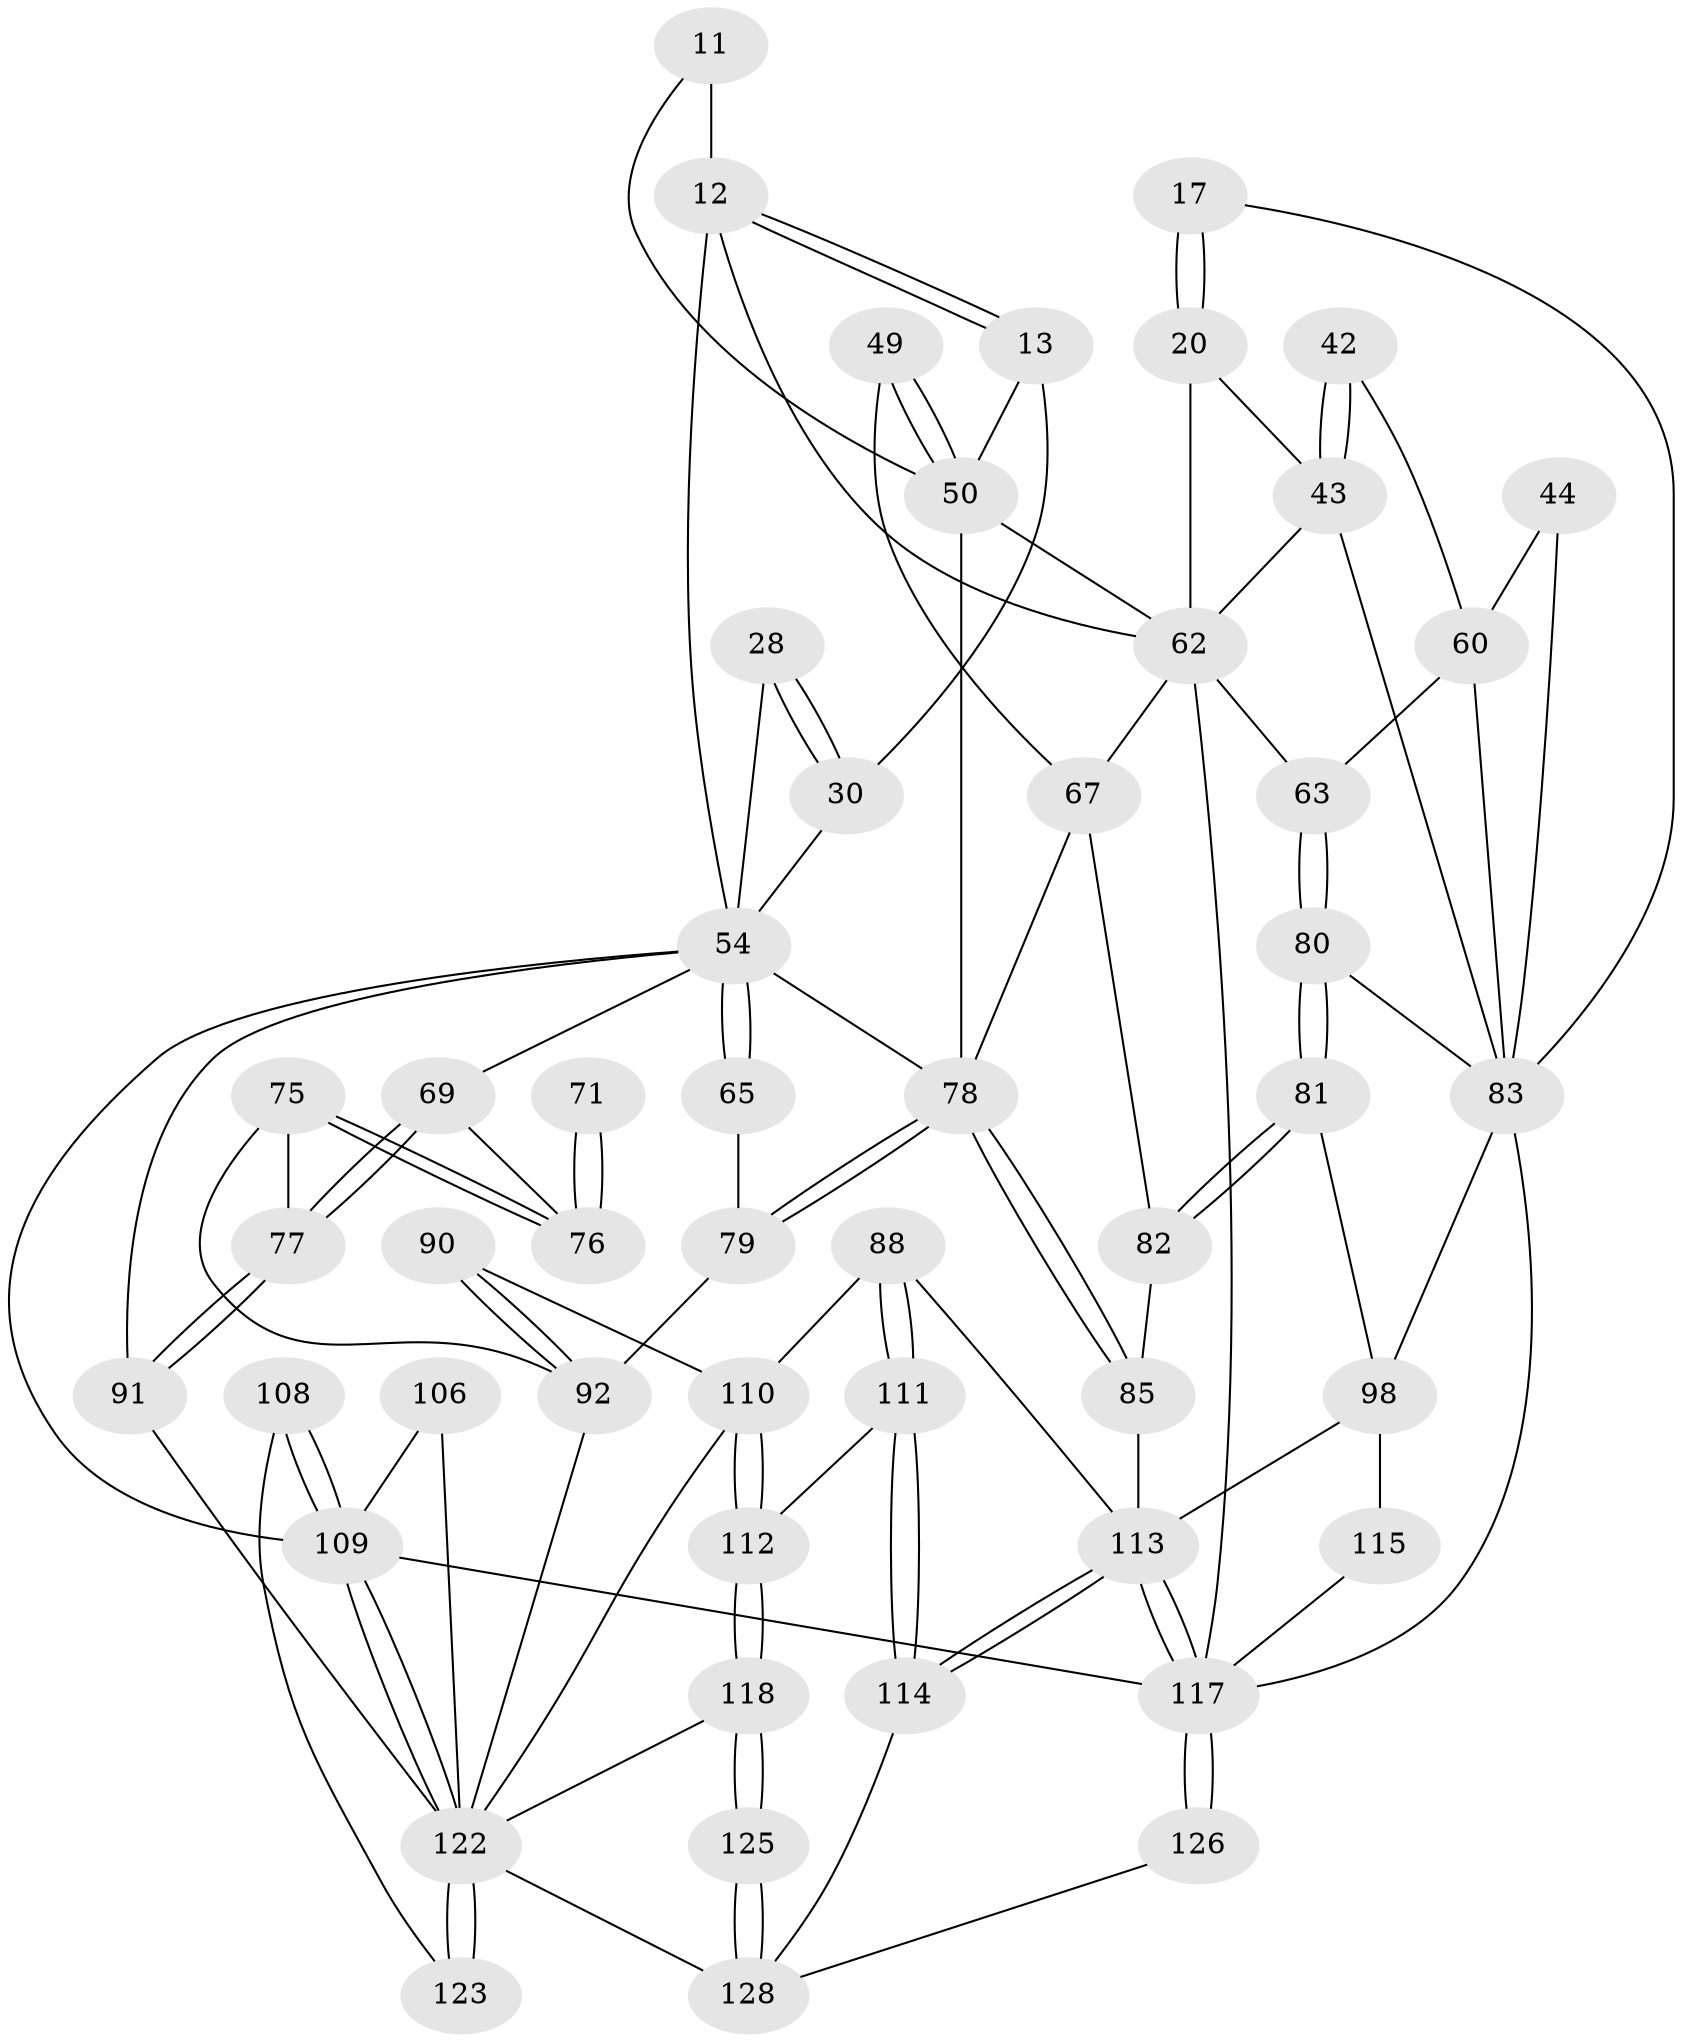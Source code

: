 // original degree distribution, {3: 0.03125, 6: 0.234375, 5: 0.515625, 4: 0.21875}
// Generated by graph-tools (version 1.1) at 2025/05/03/04/25 22:05:13]
// undirected, 51 vertices, 115 edges
graph export_dot {
graph [start="1"]
  node [color=gray90,style=filled];
  11 [pos="+0.5021895186406168+0.2076043511798118"];
  12 [pos="+0.43670192104041444+0.19805374555120148",super="+10"];
  13 [pos="+0.38734036517468945+0.2565239044129051"];
  17 [pos="+1+0.15018945488716443"];
  20 [pos="+0.8056808897987123+0.16141915330273354",super="+16"];
  28 [pos="+0.19389686241182882+0.3085665676221674"];
  30 [pos="+0.22047565294760488+0.3412573214251737",super="+14+26"];
  42 [pos="+0.8546293194780853+0.38261420820493636"];
  43 [pos="+0.738683467769894+0.37157205447120956",super="+38"];
  44 [pos="+0.9351848978199757+0.3815084026946417"];
  49 [pos="+0.5570580399691063+0.43315257254432393"];
  50 [pos="+0.5191416734066332+0.4425486161723452",super="+33+41"];
  54 [pos="+0.2122107846039396+0.3639818221848886",super="+37+36+35+27+48"];
  60 [pos="+0.9267984463436906+0.46834462603440513",super="+45+46"];
  62 [pos="+0.7426844760372466+0.5279168943434768",super="+53+51"];
  63 [pos="+0.863244950041286+0.5494952862805156",super="+61"];
  65 [pos="+0.2533012471784503+0.5068333395931205"];
  67 [pos="+0.6236390551042931+0.4844574645551089",super="+52+66"];
  69 [pos="+0.0959752754328106+0.5171094548534527"];
  71 [pos="+0.25156648977232116+0.5078429958818489"];
  75 [pos="+0.22518850323317924+0.6554019976184855"];
  76 [pos="+0.22630611916919308+0.5702654166584226",super="+70"];
  77 [pos="+0.20627614692867743+0.6544080610640866"];
  78 [pos="+0.5365991816606477+0.6359754556770266",super="+68"];
  79 [pos="+0.40574153054878354+0.6254193217028284",super="+72+64"];
  80 [pos="+0.8749865485588441+0.5641631183041026"];
  81 [pos="+0.8096448278480675+0.6979260203386275"];
  82 [pos="+0.7196928783201592+0.5552850694631705"];
  83 [pos="+0.9783443155490668+0.6032349461320742",super="+59+57"];
  85 [pos="+0.5377007443669538+0.6378193667185152",super="+84"];
  88 [pos="+0.5067486180686503+0.7118377315559161"];
  90 [pos="+0.3244534891878521+0.7258505871057317"];
  91 [pos="+0.12487273369872734+0.7069297828164566"];
  92 [pos="+0.2988424581482539+0.7289156603238184",super="+74+86"];
  98 [pos="+0.9151616045496785+0.7169194520851728",super="+93+94"];
  106 [pos="+0+0.8127520503596534"];
  108 [pos="+0+1"];
  109 [pos="+0+1",super="+3+107"];
  110 [pos="+0.3971774178514862+0.8596663958574239",super="+89"];
  111 [pos="+0.5194374521461178+0.8661242371404765"];
  112 [pos="+0.4027908845197541+0.8892714134539077"];
  113 [pos="+0.7046291634418888+0.9371081277461504",super="+105+87+95"];
  114 [pos="+0.5494528418350401+0.8945102592947639"];
  115 [pos="+0.9114402728721935+0.8453162642235972",super="+104"];
  117 [pos="+0.8241952609439077+1",super="+116+103+96"];
  118 [pos="+0.38826382073535176+0.9138197829037114"];
  122 [pos="+0.1884318620457118+1",super="+121+119+100+120"];
  123 [pos="+0.11281780998816165+0.9730369250555609"];
  125 [pos="+0.4385110511722638+1"];
  126 [pos="+0.8302317958308716+1"];
  128 [pos="+0.4430350663419273+1",super="+127+124"];
  11 -- 12 [weight=2];
  11 -- 50;
  12 -- 13;
  12 -- 13;
  12 -- 62;
  12 -- 54;
  13 -- 30;
  13 -- 50;
  17 -- 20 [weight=2];
  17 -- 20;
  17 -- 83;
  20 -- 43;
  20 -- 62;
  28 -- 30 [weight=2];
  28 -- 30;
  28 -- 54;
  30 -- 54 [weight=3];
  42 -- 43 [weight=2];
  42 -- 43;
  42 -- 60;
  43 -- 62 [weight=2];
  43 -- 83;
  44 -- 60;
  44 -- 83 [weight=2];
  49 -- 50 [weight=2];
  49 -- 50;
  49 -- 67;
  50 -- 78 [weight=2];
  50 -- 62 [weight=2];
  54 -- 65;
  54 -- 65;
  54 -- 69;
  54 -- 91;
  54 -- 109 [weight=2];
  54 -- 78;
  60 -- 63 [weight=2];
  60 -- 83;
  62 -- 67 [weight=2];
  62 -- 117;
  62 -- 63;
  63 -- 80;
  63 -- 80;
  65 -- 79;
  67 -- 78;
  67 -- 82;
  69 -- 77;
  69 -- 77;
  69 -- 76;
  71 -- 76 [weight=2];
  71 -- 76;
  75 -- 76;
  75 -- 76;
  75 -- 77;
  75 -- 92;
  77 -- 91;
  77 -- 91;
  78 -- 79 [weight=2];
  78 -- 79;
  78 -- 85;
  78 -- 85;
  79 -- 92;
  80 -- 81;
  80 -- 81;
  80 -- 83;
  81 -- 82;
  81 -- 82;
  81 -- 98;
  82 -- 85;
  83 -- 98;
  83 -- 117 [weight=2];
  85 -- 113 [weight=2];
  88 -- 111;
  88 -- 111;
  88 -- 113;
  88 -- 110;
  90 -- 92 [weight=2];
  90 -- 92;
  90 -- 110;
  91 -- 122;
  92 -- 122;
  98 -- 115 [weight=2];
  98 -- 113;
  106 -- 109;
  106 -- 122 [weight=2];
  108 -- 109 [weight=2];
  108 -- 109;
  108 -- 123;
  109 -- 122;
  109 -- 122;
  109 -- 117 [weight=2];
  110 -- 112;
  110 -- 112;
  110 -- 122;
  111 -- 112;
  111 -- 114;
  111 -- 114;
  112 -- 118;
  112 -- 118;
  113 -- 114;
  113 -- 114;
  113 -- 117;
  113 -- 117;
  114 -- 128;
  115 -- 117 [weight=2];
  117 -- 126 [weight=2];
  117 -- 126;
  118 -- 125;
  118 -- 125;
  118 -- 122;
  122 -- 123 [weight=2];
  122 -- 123;
  122 -- 128;
  125 -- 128 [weight=2];
  125 -- 128;
  126 -- 128;
}

